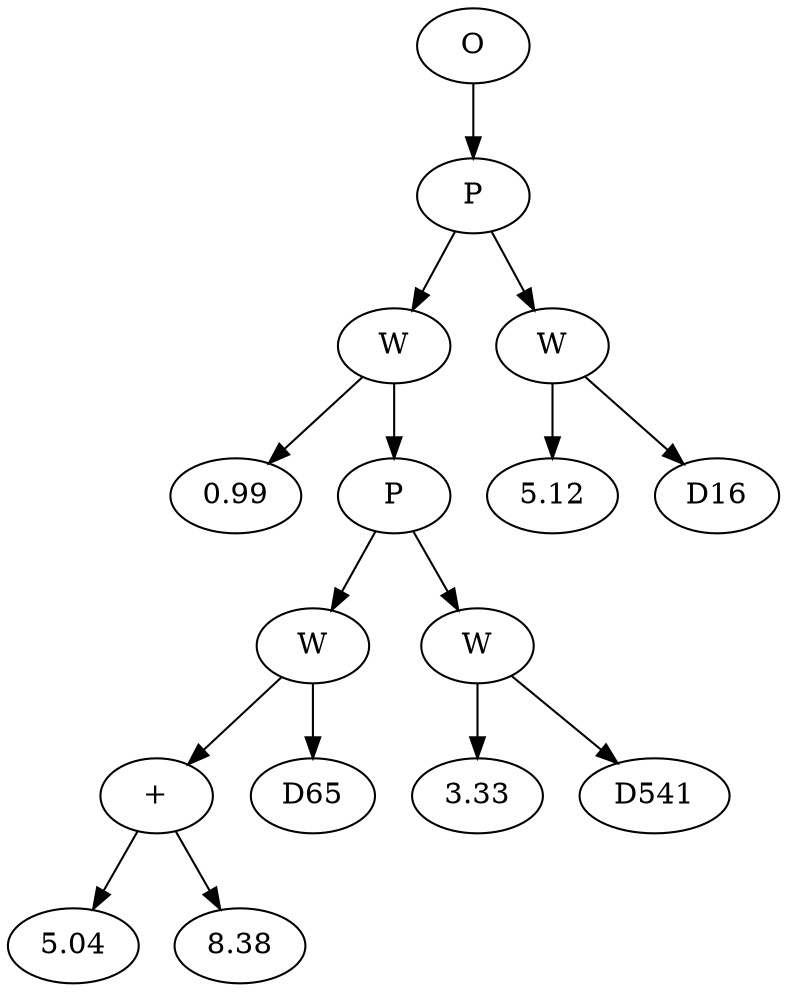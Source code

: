 // Tree
digraph {
	16340732 [label=O]
	16340733 [label=P]
	16340732 -> 16340733
	16340734 [label=W]
	16340733 -> 16340734
	16340735 [label=0.99]
	16340734 -> 16340735
	16340736 [label=P]
	16340734 -> 16340736
	16340737 [label=W]
	16340736 -> 16340737
	16340738 [label="+"]
	16340737 -> 16340738
	16340739 [label=5.04]
	16340738 -> 16340739
	16340740 [label=8.38]
	16340738 -> 16340740
	16340741 [label=D65]
	16340737 -> 16340741
	16340742 [label=W]
	16340736 -> 16340742
	16340743 [label=3.33]
	16340742 -> 16340743
	16340744 [label=D541]
	16340742 -> 16340744
	16340745 [label=W]
	16340733 -> 16340745
	16340746 [label=5.12]
	16340745 -> 16340746
	16340747 [label=D16]
	16340745 -> 16340747
}

